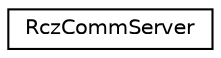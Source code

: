 digraph "クラス階層図"
{
  edge [fontname="Helvetica",fontsize="10",labelfontname="Helvetica",labelfontsize="10"];
  node [fontname="Helvetica",fontsize="10",shape=record];
  rankdir="LR";
  Node1 [label="RczCommServer",height=0.2,width=0.4,color="black", fillcolor="white", style="filled",URL="$classRczCommServer.html"];
}
